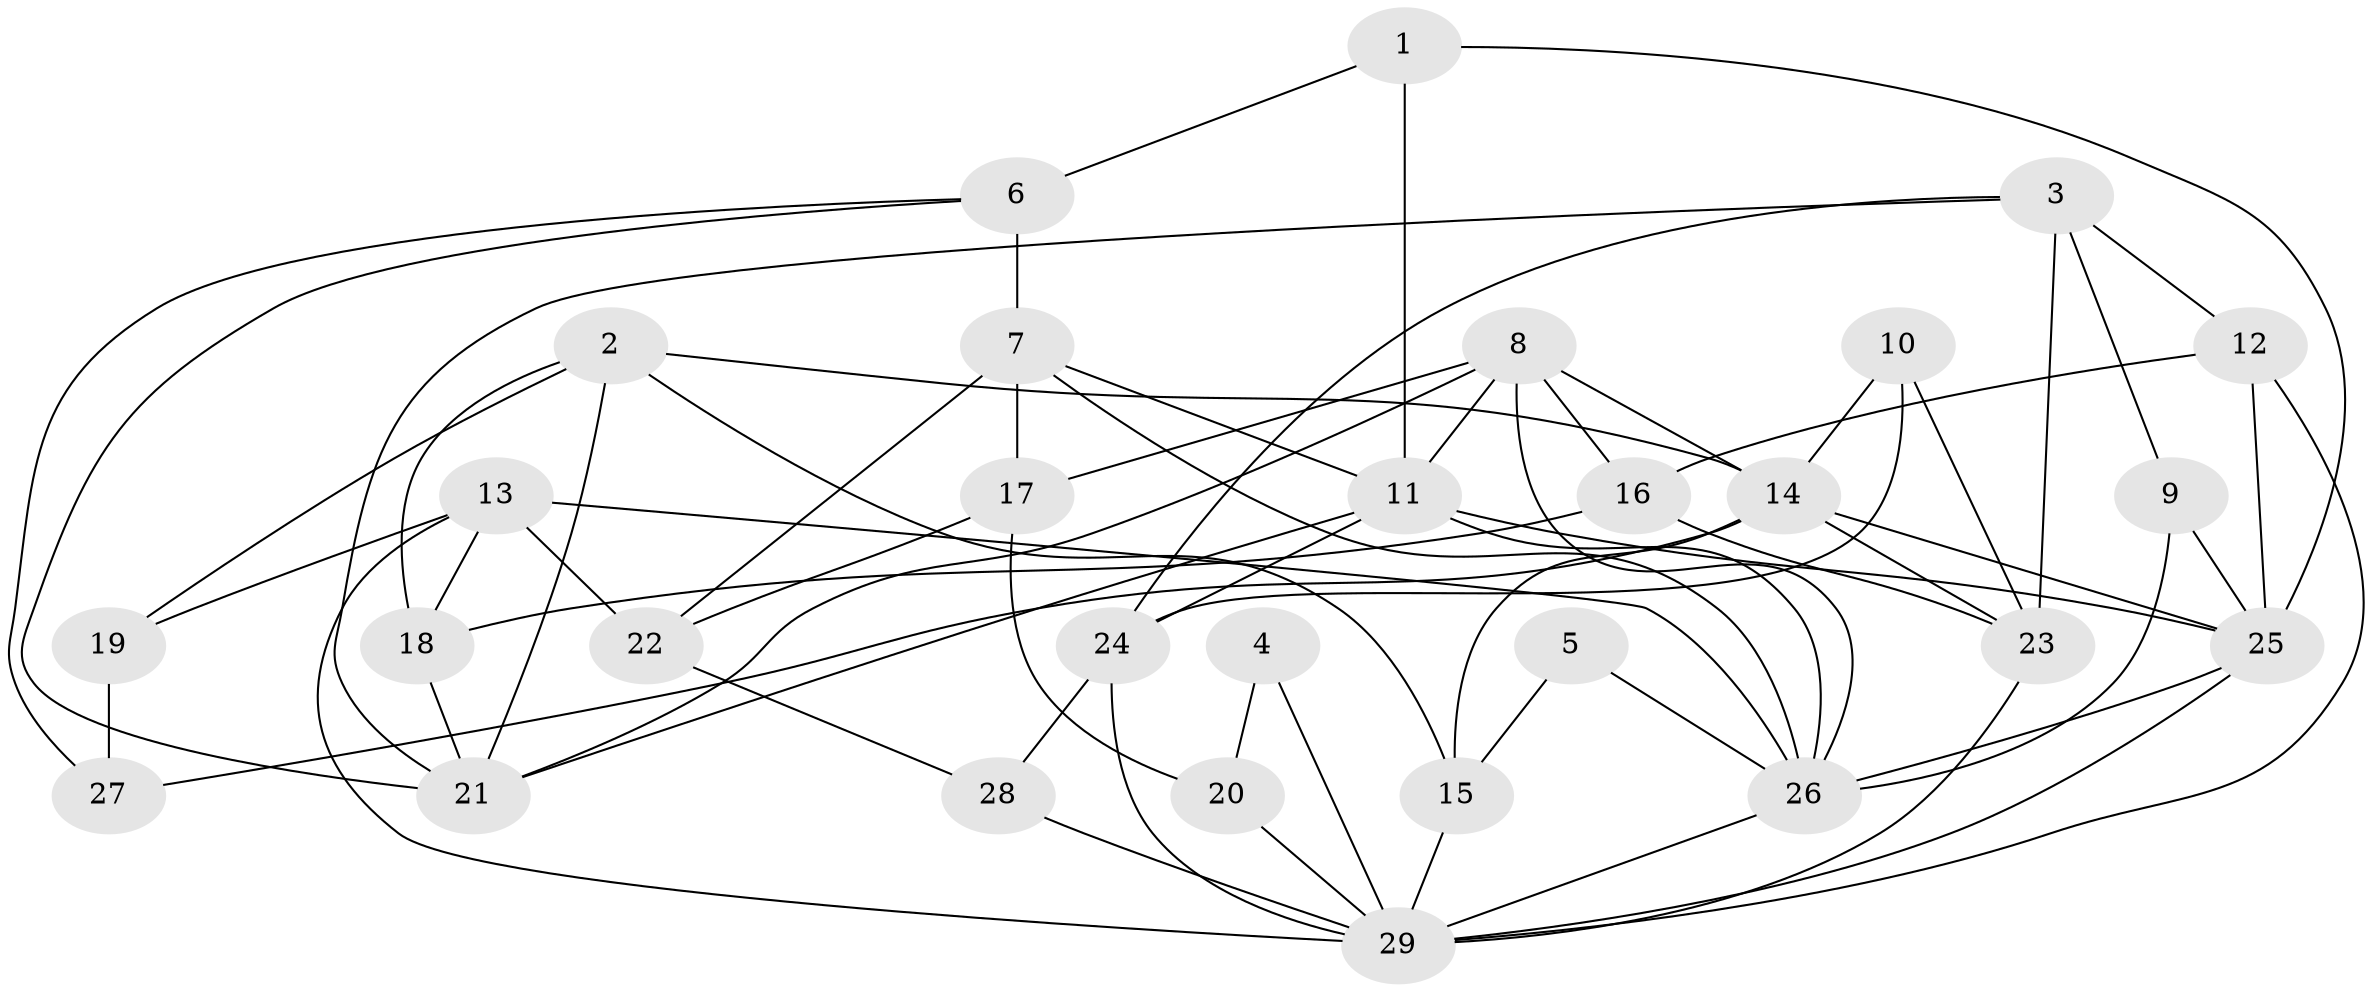 // original degree distribution, {5: 0.19298245614035087, 3: 0.2982456140350877, 7: 0.07017543859649122, 4: 0.22807017543859648, 2: 0.14035087719298245, 8: 0.017543859649122806, 6: 0.05263157894736842}
// Generated by graph-tools (version 1.1) at 2025/02/03/09/25 03:02:10]
// undirected, 29 vertices, 67 edges
graph export_dot {
graph [start="1"]
  node [color=gray90,style=filled];
  1;
  2;
  3;
  4;
  5;
  6;
  7;
  8;
  9;
  10;
  11;
  12;
  13;
  14;
  15;
  16;
  17;
  18;
  19;
  20;
  21;
  22;
  23;
  24;
  25;
  26;
  27;
  28;
  29;
  1 -- 6 [weight=1.0];
  1 -- 11 [weight=1.0];
  1 -- 25 [weight=1.0];
  2 -- 14 [weight=1.0];
  2 -- 15 [weight=1.0];
  2 -- 18 [weight=1.0];
  2 -- 19 [weight=1.0];
  2 -- 21 [weight=1.0];
  3 -- 9 [weight=1.0];
  3 -- 12 [weight=1.0];
  3 -- 21 [weight=1.0];
  3 -- 23 [weight=1.0];
  3 -- 24 [weight=1.0];
  4 -- 20 [weight=1.0];
  4 -- 29 [weight=2.0];
  5 -- 15 [weight=1.0];
  5 -- 26 [weight=1.0];
  6 -- 7 [weight=2.0];
  6 -- 21 [weight=1.0];
  6 -- 27 [weight=1.0];
  7 -- 11 [weight=1.0];
  7 -- 17 [weight=1.0];
  7 -- 22 [weight=1.0];
  7 -- 26 [weight=1.0];
  8 -- 11 [weight=1.0];
  8 -- 14 [weight=1.0];
  8 -- 16 [weight=2.0];
  8 -- 17 [weight=1.0];
  8 -- 21 [weight=1.0];
  8 -- 26 [weight=1.0];
  9 -- 25 [weight=1.0];
  9 -- 26 [weight=1.0];
  10 -- 14 [weight=1.0];
  10 -- 23 [weight=2.0];
  10 -- 24 [weight=3.0];
  11 -- 21 [weight=1.0];
  11 -- 24 [weight=1.0];
  11 -- 25 [weight=1.0];
  11 -- 26 [weight=1.0];
  12 -- 16 [weight=2.0];
  12 -- 25 [weight=1.0];
  12 -- 29 [weight=1.0];
  13 -- 18 [weight=2.0];
  13 -- 19 [weight=1.0];
  13 -- 22 [weight=1.0];
  13 -- 26 [weight=1.0];
  13 -- 29 [weight=1.0];
  14 -- 15 [weight=1.0];
  14 -- 23 [weight=2.0];
  14 -- 25 [weight=2.0];
  14 -- 27 [weight=2.0];
  15 -- 29 [weight=3.0];
  16 -- 18 [weight=1.0];
  16 -- 23 [weight=2.0];
  17 -- 20 [weight=1.0];
  17 -- 22 [weight=1.0];
  18 -- 21 [weight=1.0];
  19 -- 27 [weight=1.0];
  20 -- 29 [weight=1.0];
  22 -- 28 [weight=1.0];
  23 -- 29 [weight=1.0];
  24 -- 28 [weight=1.0];
  24 -- 29 [weight=2.0];
  25 -- 26 [weight=1.0];
  25 -- 29 [weight=1.0];
  26 -- 29 [weight=1.0];
  28 -- 29 [weight=1.0];
}
